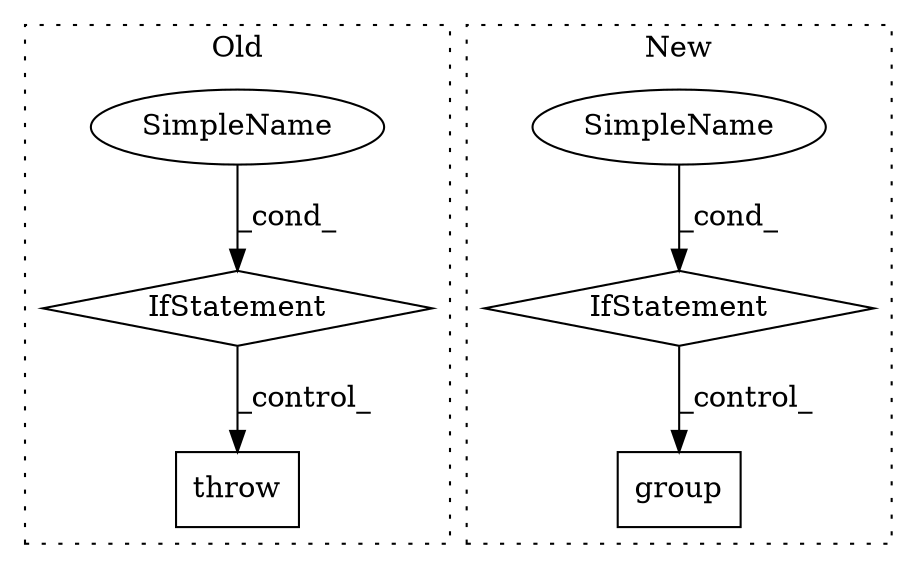digraph G {
subgraph cluster0 {
1 [label="throw" a="53" s="44300" l="6" shape="box"];
5 [label="IfStatement" a="25" s="44219,44228" l="4,2" shape="diamond"];
6 [label="SimpleName" a="42" s="44223" l="5" shape="ellipse"];
label = "Old";
style="dotted";
}
subgraph cluster1 {
2 [label="group" a="32" s="44559,44572" l="6,1" shape="box"];
3 [label="IfStatement" a="25" s="44514,44519" l="4,2" shape="diamond"];
4 [label="SimpleName" a="42" s="44518" l="1" shape="ellipse"];
label = "New";
style="dotted";
}
3 -> 2 [label="_control_"];
4 -> 3 [label="_cond_"];
5 -> 1 [label="_control_"];
6 -> 5 [label="_cond_"];
}